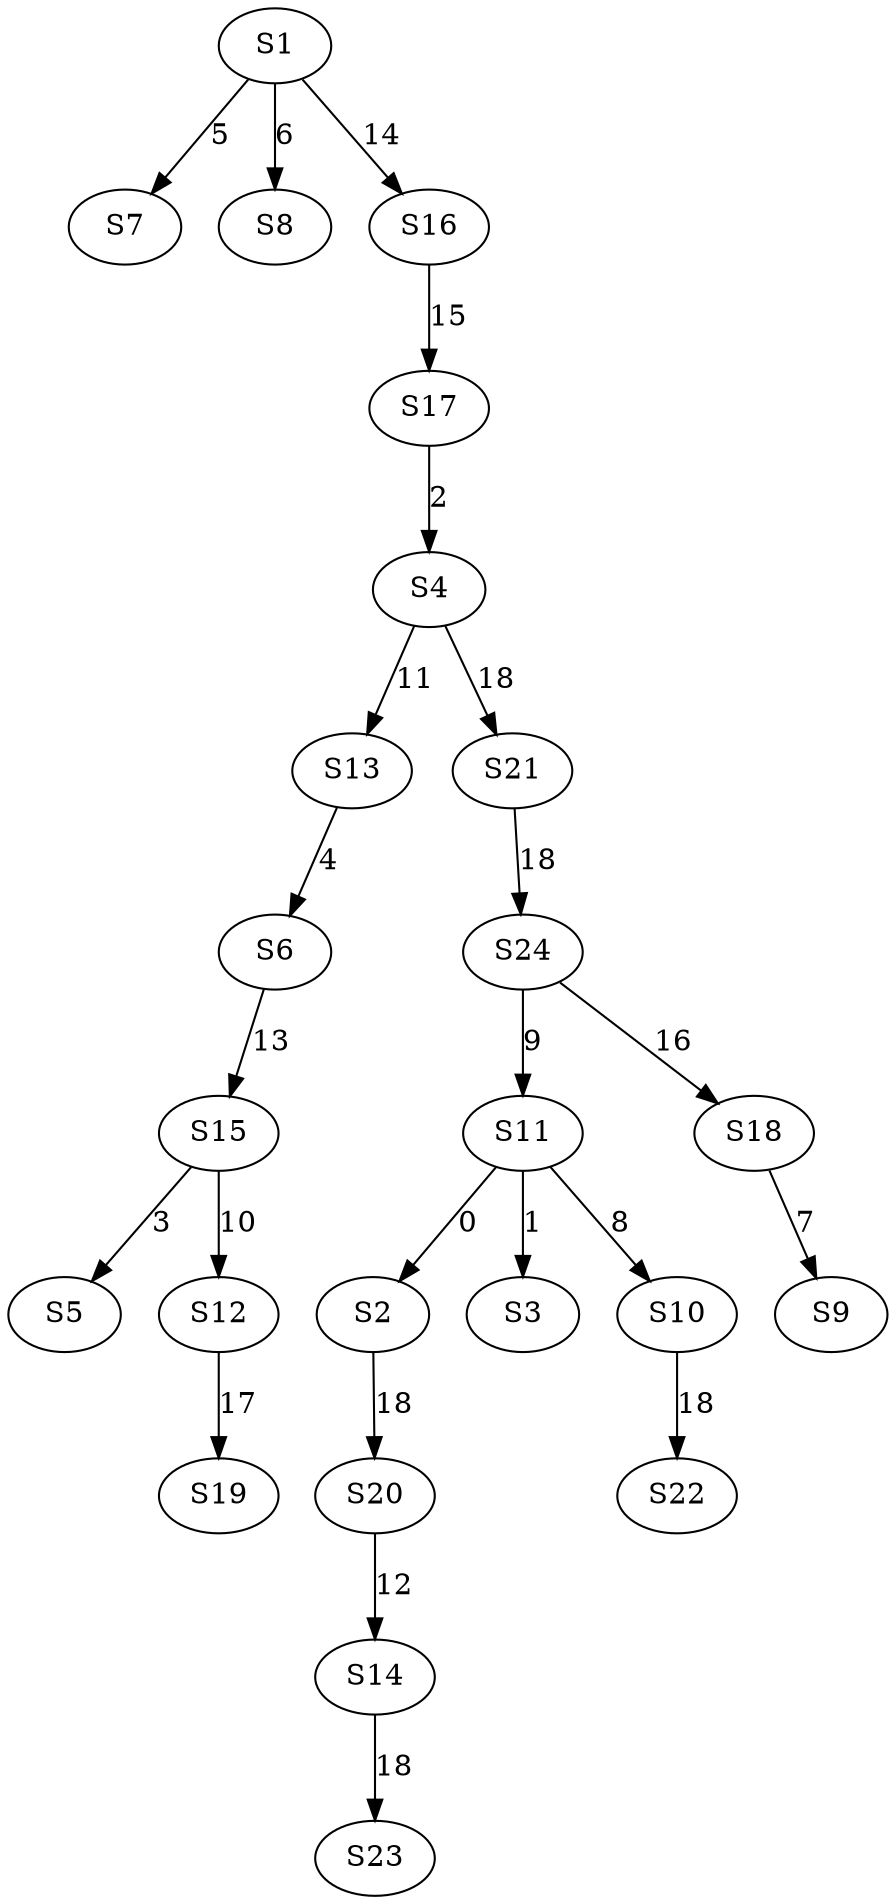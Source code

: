 strict digraph {
	S11 -> S2 [ label = 0 ];
	S11 -> S3 [ label = 1 ];
	S17 -> S4 [ label = 2 ];
	S15 -> S5 [ label = 3 ];
	S13 -> S6 [ label = 4 ];
	S1 -> S7 [ label = 5 ];
	S1 -> S8 [ label = 6 ];
	S18 -> S9 [ label = 7 ];
	S11 -> S10 [ label = 8 ];
	S24 -> S11 [ label = 9 ];
	S15 -> S12 [ label = 10 ];
	S4 -> S13 [ label = 11 ];
	S20 -> S14 [ label = 12 ];
	S6 -> S15 [ label = 13 ];
	S1 -> S16 [ label = 14 ];
	S16 -> S17 [ label = 15 ];
	S24 -> S18 [ label = 16 ];
	S12 -> S19 [ label = 17 ];
	S2 -> S20 [ label = 18 ];
	S4 -> S21 [ label = 18 ];
	S10 -> S22 [ label = 18 ];
	S14 -> S23 [ label = 18 ];
	S21 -> S24 [ label = 18 ];
}